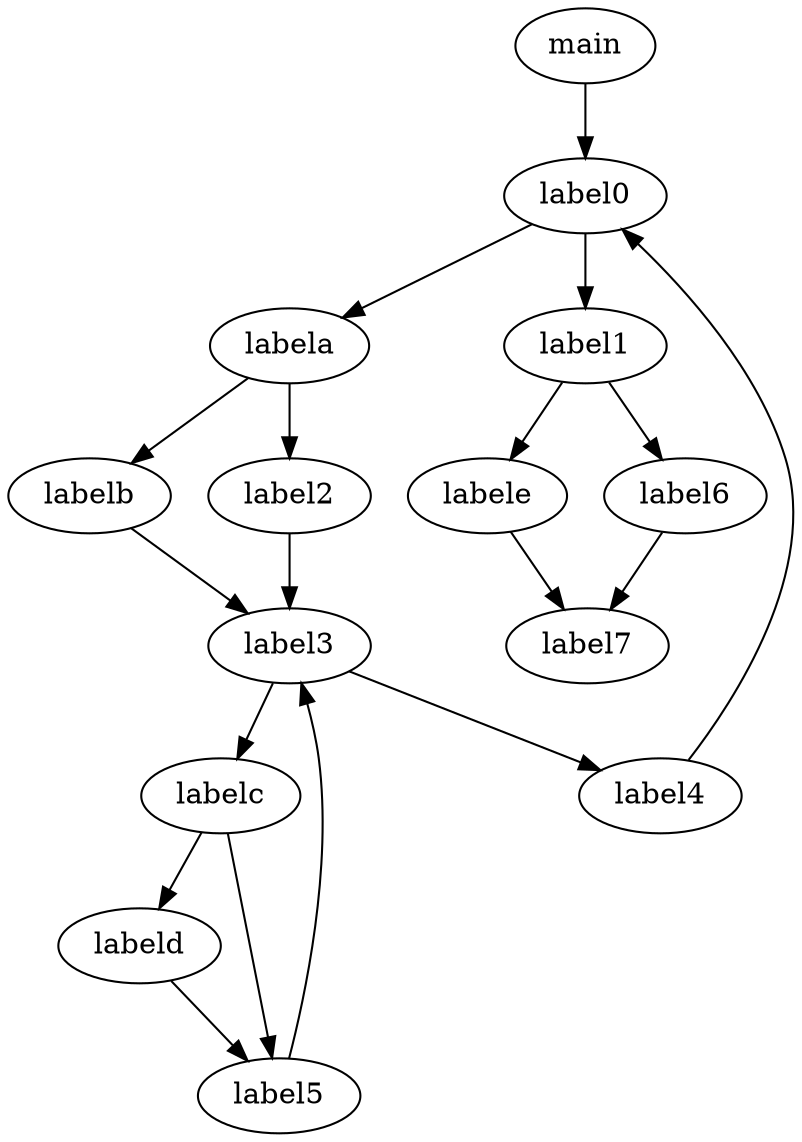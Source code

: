 digraph {
    main -> label0
    label0 -> { labela label1 }
    labela -> { labelb label2 }
    labelb -> label3
    label2 -> label3
    label3 -> { labelc label4 }
    labelc -> { labeld label5 }
    labeld -> label5
    label5 -> label3
    label4 -> label0
    label1 -> { labele label6 }
    label6 -> label7
    labele -> label7
}